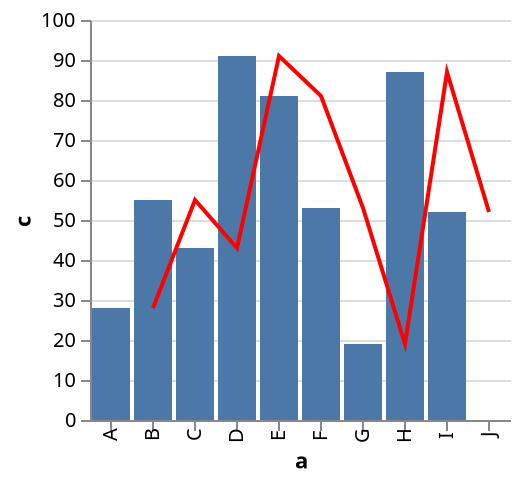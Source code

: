{
    "$schema": "http://vega.github.io/schema/vega/v3.0.json",
    "autosize": "pad",
    "padding": 5,
    "encode": {
        "update": {
            "fill": {
                "value": "transparent"
            }
        }
    },
    "data": [
        {
            "name": "source_0",
            "values": [
                {
                    "a": "A",
                    "b": "B",
                    "c": 28
                },
                {
                    "a": "B",
                    "b": "C",
                    "c": 55
                },
                {
                    "a": "C",
                    "b": "D",
                    "c": 43
                },
                {
                    "a": "D",
                    "b": "E",
                    "c": 91
                },
                {
                    "a": "E",
                    "b": "F",
                    "c": 81
                },
                {
                    "a": "F",
                    "b": "G",
                    "c": 53
                },
                {
                    "a": "G",
                    "b": "H",
                    "c": 19
                },
                {
                    "a": "H",
                    "b": "I",
                    "c": 87
                },
                {
                    "a": "I",
                    "b": "J",
                    "c": 52
                }
            ]
        },
        {
            "name": "data_1",
            "source": "source_0",
            "transform": [
                {
                    "type": "formula",
                    "expr": "toNumber(datum[\"c\"])",
                    "as": "c"
                },
                {
                    "type": "filter",
                    "expr": "datum[\"c\"] !== null && !isNaN(datum[\"c\"])"
                }
            ]
        },
        {
            "name": "data_2",
            "source": "source_0",
            "transform": [
                {
                    "type": "formula",
                    "expr": "toNumber(datum[\"c\"])",
                    "as": "c"
                },
                {
                    "type": "filter",
                    "expr": "datum[\"c\"] !== null && !isNaN(datum[\"c\"])"
                },
                {
                    "type": "collect",
                    "sort": {
                        "field": "b",
                        "order": "descending"
                    }
                }
            ]
        }
    ],
    "signals": [
        {
            "name": "width",
            "update": "max(layer_0_width, layer_1_width)"
        },
        {
            "name": "height",
            "update": "max(layer_0_height, layer_1_height)"
        },
        {
            "name": "layer_0_width",
            "update": "bandspace(domain('x').length, 0.1, 0.05) * 21"
        },
        {
            "name": "layer_0_height",
            "update": "200"
        },
        {
            "name": "layer_1_width",
            "update": "bandspace(domain('x').length, 0.1, 0.05) * 21"
        },
        {
            "name": "layer_1_height",
            "update": "200"
        }
    ],
    "marks": [
        {
            "name": "layer_0_marks",
            "type": "rect",
            "role": "bar",
            "from": {
                "data": "data_1"
            },
            "encode": {
                "update": {
                    "x": {
                        "scale": "x",
                        "field": "a"
                    },
                    "width": {
                        "scale": "x",
                        "band": true
                    },
                    "y": {
                        "scale": "y",
                        "field": "c"
                    },
                    "y2": {
                        "scale": "y",
                        "value": 0
                    },
                    "fill": {
                        "value": "#4c78a8"
                    }
                }
            },
            "clip": true
        },
        {
            "name": "layer_1_marks",
            "type": "line",
            "from": {
                "data": "data_2"
            },
            "encode": {
                "update": {
                    "x": {
                        "scale": "x",
                        "field": "b",
                        "band": 0.5
                    },
                    "y": {
                        "scale": "y",
                        "field": "c"
                    },
                    "stroke": {
                        "value": "red"
                    }
                }
            },
            "clip": true
        }
    ],
    "scales": [
        {
            "name": "x",
            "type": "band",
            "domain": {
                "fields": [
                    {
                        "data": "data_1",
                        "field": "a"
                    },
                    {
                        "data": "data_2",
                        "field": "b"
                    }
                ],
                "sort": true
            },
            "range": {
                "step": 21
            },
            "round": true,
            "paddingInner": 0.1,
            "paddingOuter": 0.05
        },
        {
            "name": "y",
            "type": "linear",
            "domain": {
                "fields": [
                    {
                        "data": "data_1",
                        "field": "c"
                    },
                    {
                        "data": "data_2",
                        "field": "c"
                    }
                ],
                "sort": true
            },
            "range": [
                200,
                0
            ],
            "round": true,
            "nice": true,
            "zero": true
        }
    ],
    "axes": [
        {
            "scale": "x",
            "orient": "bottom",
            "tickCount": 5,
            "title": "a",
            "zindex": 1,
            "encode": {
                "labels": {
                    "update": {
                        "angle": {
                            "value": 270
                        },
                        "baseline": {
                            "value": "middle"
                        }
                    }
                }
            }
        },
        {
            "scale": "y",
            "format": "s",
            "orient": "left",
            "title": "c",
            "zindex": 1
        },
        {
            "scale": "y",
            "domain": false,
            "format": "s",
            "grid": true,
            "labels": false,
            "orient": "left",
            "ticks": false,
            "zindex": 0,
            "gridScale": "x"
        }
    ]
}
